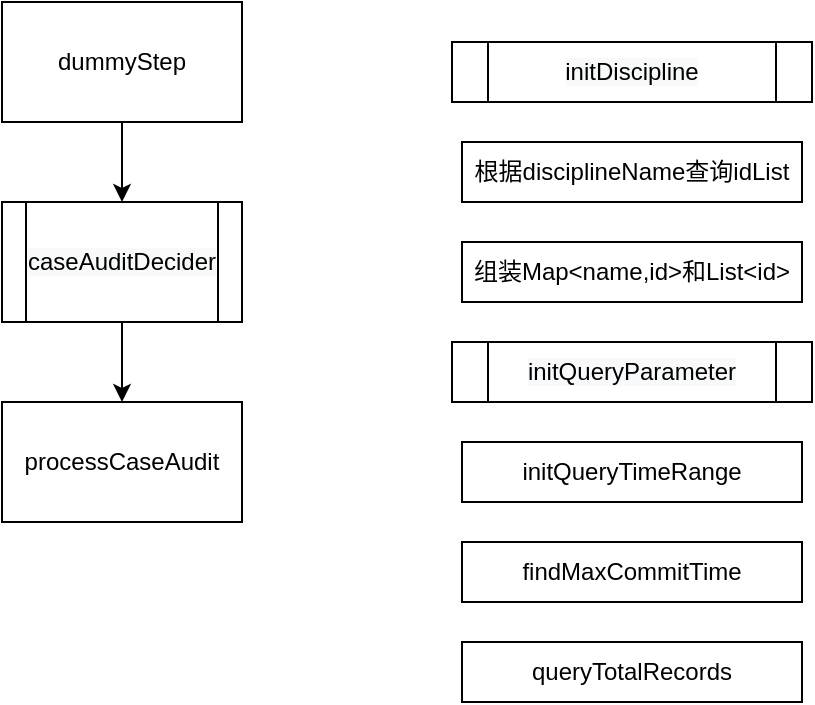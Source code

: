 <mxfile>
    <diagram id="T6DY4O7CE1YAiImQGiTs" name="第 1 页">
        <mxGraphModel dx="610" dy="584" grid="1" gridSize="10" guides="1" tooltips="1" connect="1" arrows="1" fold="1" page="1" pageScale="1" pageWidth="850" pageHeight="1100" math="0" shadow="0">
            <root>
                <mxCell id="0"/>
                <mxCell id="1" parent="0"/>
                <mxCell id="2" value="dummyStep" style="rounded=0;whiteSpace=wrap;html=1;" vertex="1" parent="1">
                    <mxGeometry x="170" y="110" width="120" height="60" as="geometry"/>
                </mxCell>
                <mxCell id="4" value="processCaseAudit" style="rounded=0;whiteSpace=wrap;html=1;" vertex="1" parent="1">
                    <mxGeometry x="170" y="310" width="120" height="60" as="geometry"/>
                </mxCell>
                <mxCell id="5" value="" style="endArrow=classic;html=1;" edge="1" parent="1" source="2" target="8">
                    <mxGeometry width="50" height="50" relative="1" as="geometry">
                        <mxPoint x="360" y="460" as="sourcePoint"/>
                        <mxPoint x="410" y="410" as="targetPoint"/>
                    </mxGeometry>
                </mxCell>
                <mxCell id="6" value="" style="endArrow=classic;html=1;" edge="1" parent="1" source="8" target="4">
                    <mxGeometry width="50" height="50" relative="1" as="geometry">
                        <mxPoint x="240" y="180" as="sourcePoint"/>
                        <mxPoint x="240" y="220" as="targetPoint"/>
                    </mxGeometry>
                </mxCell>
                <mxCell id="8" value="&lt;meta charset=&quot;utf-8&quot;&gt;&lt;span style=&quot;color: rgb(0, 0, 0); font-family: helvetica; font-size: 12px; font-style: normal; font-weight: 400; letter-spacing: normal; text-align: center; text-indent: 0px; text-transform: none; word-spacing: 0px; background-color: rgb(248, 249, 250); display: inline; float: none;&quot;&gt;caseAuditDecider&lt;/span&gt;" style="shape=process;whiteSpace=wrap;html=1;backgroundOutline=1;" vertex="1" parent="1">
                    <mxGeometry x="170" y="210" width="120" height="60" as="geometry"/>
                </mxCell>
                <mxCell id="9" value="根据disciplineName查询idList" style="rounded=0;whiteSpace=wrap;html=1;" vertex="1" parent="1">
                    <mxGeometry x="400" y="180" width="170" height="30" as="geometry"/>
                </mxCell>
                <mxCell id="10" value="组装Map&amp;lt;name,id&amp;gt;和List&amp;lt;id&amp;gt;" style="rounded=0;whiteSpace=wrap;html=1;" vertex="1" parent="1">
                    <mxGeometry x="400" y="230" width="170" height="30" as="geometry"/>
                </mxCell>
                <mxCell id="11" value="&lt;span style=&quot;color: rgb(0 , 0 , 0) ; font-family: &amp;#34;helvetica&amp;#34; ; font-size: 12px ; font-style: normal ; font-weight: 400 ; letter-spacing: normal ; text-align: center ; text-indent: 0px ; text-transform: none ; word-spacing: 0px ; background-color: rgb(248 , 249 , 250) ; display: inline ; float: none&quot;&gt;initDiscipline&lt;/span&gt;" style="shape=process;whiteSpace=wrap;html=1;backgroundOutline=1;" vertex="1" parent="1">
                    <mxGeometry x="395" y="130" width="180" height="30" as="geometry"/>
                </mxCell>
                <mxCell id="12" value="initQueryTimeRange" style="rounded=0;whiteSpace=wrap;html=1;" vertex="1" parent="1">
                    <mxGeometry x="400" y="330" width="170" height="30" as="geometry"/>
                </mxCell>
                <mxCell id="13" value="findMaxCommitTime" style="rounded=0;whiteSpace=wrap;html=1;" vertex="1" parent="1">
                    <mxGeometry x="400" y="380" width="170" height="30" as="geometry"/>
                </mxCell>
                <mxCell id="14" value="&lt;span style=&quot;color: rgb(0 , 0 , 0) ; font-family: &amp;#34;helvetica&amp;#34; ; font-size: 12px ; font-style: normal ; font-weight: 400 ; letter-spacing: normal ; text-align: center ; text-indent: 0px ; text-transform: none ; word-spacing: 0px ; background-color: rgb(248 , 249 , 250) ; display: inline ; float: none&quot;&gt;initQueryParameter&lt;/span&gt;" style="shape=process;whiteSpace=wrap;html=1;backgroundOutline=1;" vertex="1" parent="1">
                    <mxGeometry x="395" y="280" width="180" height="30" as="geometry"/>
                </mxCell>
                <mxCell id="15" value="queryTotalRecords" style="rounded=0;whiteSpace=wrap;html=1;" vertex="1" parent="1">
                    <mxGeometry x="400" y="430" width="170" height="30" as="geometry"/>
                </mxCell>
            </root>
        </mxGraphModel>
    </diagram>
</mxfile>